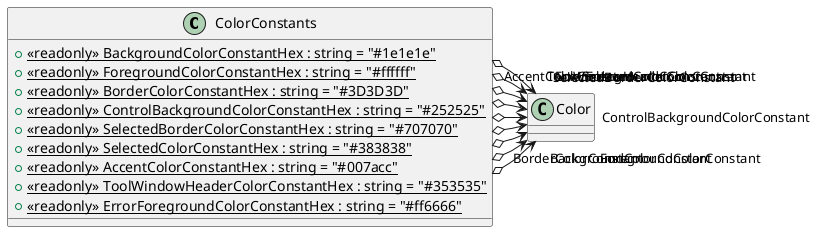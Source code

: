 @startuml
class ColorConstants {
    + {static} <<readonly>> BackgroundColorConstantHex : string = "#1e1e1e"
    + {static} <<readonly>> ForegroundColorConstantHex : string = "#ffffff"
    + {static} <<readonly>> BorderColorConstantHex : string = "#3D3D3D"
    + {static} <<readonly>> ControlBackgroundColorConstantHex : string = "#252525"
    + {static} <<readonly>> SelectedBorderColorConstantHex : string = "#707070"
    + {static} <<readonly>> SelectedColorConstantHex : string = "#383838"
    + {static} <<readonly>> AccentColorConstantHex : string = "#007acc"
    + {static} <<readonly>> ToolWindowHeaderColorConstantHex : string = "#353535"
    + {static} <<readonly>> ErrorForegroundColorConstantHex : string = "#ff6666"
}
ColorConstants o-> "BackgroundColorConstant" Color
ColorConstants o-> "ForegroundColorConstant" Color
ColorConstants o-> "BorderColorConstant" Color
ColorConstants o-> "ControlBackgroundColorConstant" Color
ColorConstants o-> "SelectedBorderColorConstant" Color
ColorConstants o-> "SelectedColorConstant" Color
ColorConstants o-> "AccentColorConstant" Color
ColorConstants o-> "ToolWindowHeaderColorConstant" Color
ColorConstants o-> "ErrorForegroundColorConstant" Color
@enduml
